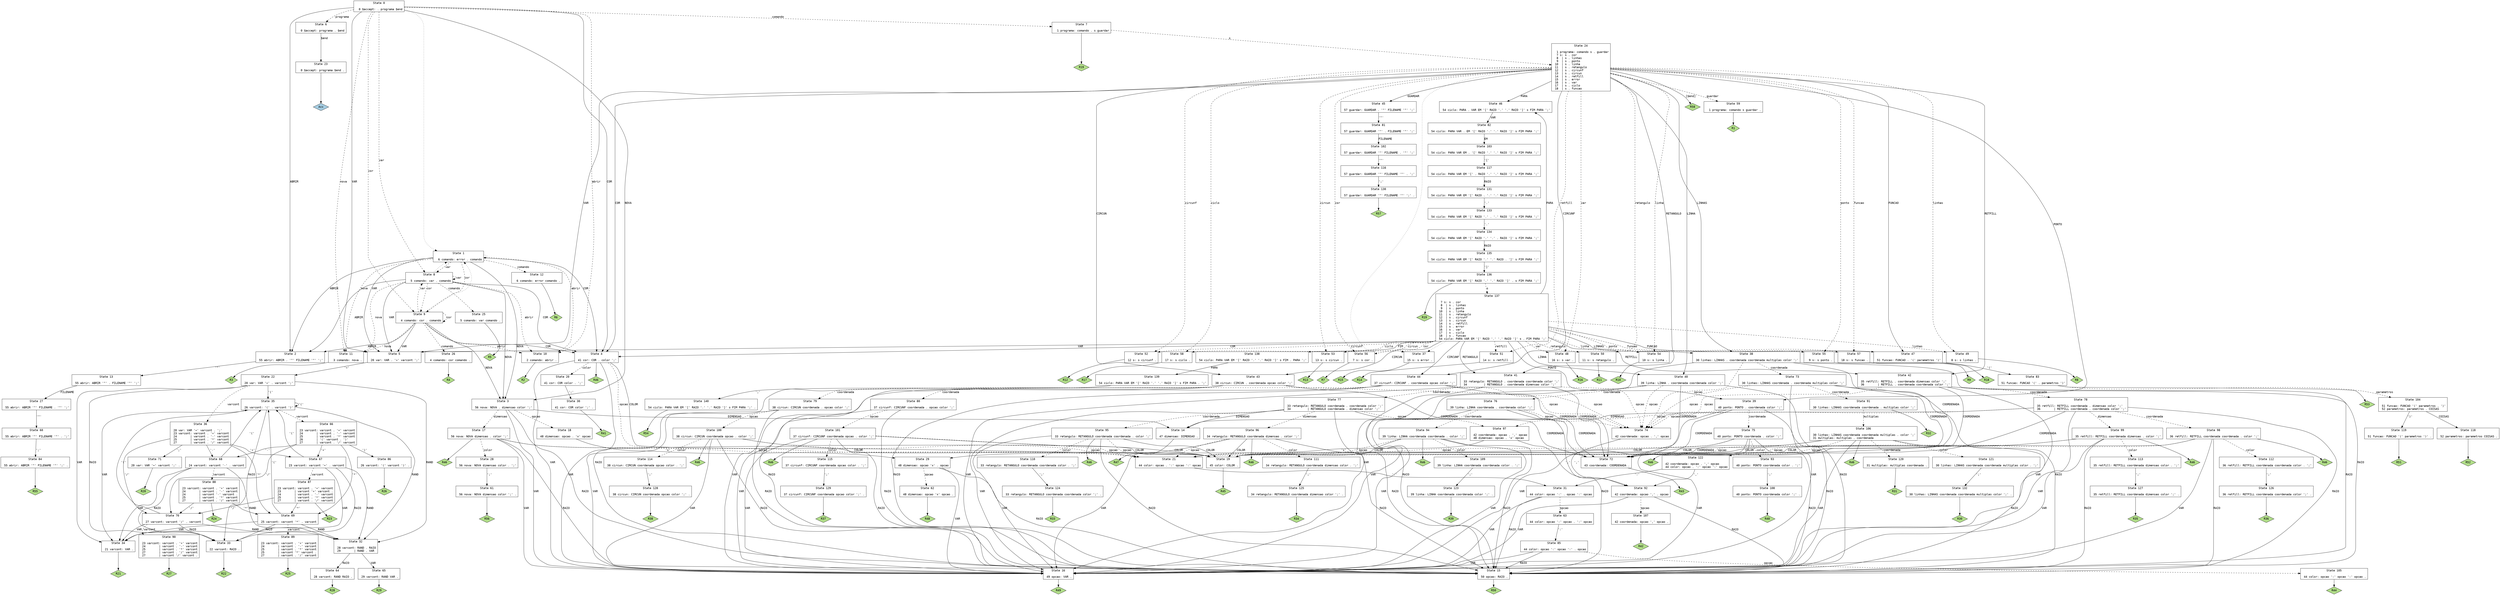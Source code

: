 // Generated by GNU Bison 3.0.2.
// Report bugs to <bug-bison@gnu.org>.
// Home page: <http://www.gnu.org/software/bison/>.

digraph "tp.y"
{
  node [fontname = courier, shape = box, colorscheme = paired6]
  edge [fontname = courier]

  0 [label="State 0\n\l  0 $accept: . programa $end\l"]
  0 -> 1 [style=dotted]
  0 -> 2 [style=solid label="ABRIR"]
  0 -> 3 [style=solid label="NOVA"]
  0 -> 4 [style=solid label="COR"]
  0 -> 5 [style=solid label="VAR"]
  0 -> 6 [style=dashed label="programa"]
  0 -> 7 [style=dashed label="comando"]
  0 -> 8 [style=dashed label="var"]
  0 -> 9 [style=dashed label="cor"]
  0 -> 10 [style=dashed label="abrir"]
  0 -> 11 [style=dashed label="nova"]
  1 [label="State 1\n\l  6 comando: error . comando\l"]
  1 -> 1 [style=dotted]
  1 -> 2 [style=solid label="ABRIR"]
  1 -> 3 [style=solid label="NOVA"]
  1 -> 4 [style=solid label="COR"]
  1 -> 5 [style=solid label="VAR"]
  1 -> 12 [style=dashed label="comando"]
  1 -> 8 [style=dashed label="var"]
  1 -> 9 [style=dashed label="cor"]
  1 -> 10 [style=dashed label="abrir"]
  1 -> 11 [style=dashed label="nova"]
  2 [label="State 2\n\l 55 abrir: ABRIR . '\"' FILENAME '\"' ';'\l"]
  2 -> 13 [style=solid label="'\"'"]
  3 [label="State 3\n\l 56 nova: NOVA . dimensao color ';'\l"]
  3 -> 14 [style=solid label="DIMENSAO"]
  3 -> 15 [style=solid label="RAIO"]
  3 -> 16 [style=solid label="VAR"]
  3 -> 17 [style=dashed label="dimensao"]
  3 -> 18 [style=dashed label="opcao"]
  4 [label="State 4\n\l 41 cor: COR . color ';'\l"]
  4 -> 19 [style=solid label="COLOR"]
  4 -> 15 [style=solid label="RAIO"]
  4 -> 16 [style=solid label="VAR"]
  4 -> 20 [style=dashed label="color"]
  4 -> 21 [style=dashed label="opcao"]
  4 -> "4R46" [style=solid]
 "4R46" [label="R46", fillcolor=3, shape=diamond, style=filled]
  5 [label="State 5\n\l 20 var: VAR . '=' varcont ';'\l"]
  5 -> 22 [style=solid label="'='"]
  6 [label="State 6\n\l  0 $accept: programa . $end\l"]
  6 -> 23 [style=solid label="$end"]
  7 [label="State 7\n\l  1 programa: comando . s guardar\l"]
  7 -> 24 [style=dashed label="s"]
  7 -> "7R19" [style=solid]
 "7R19" [label="R19", fillcolor=3, shape=diamond, style=filled]
  8 [label="State 8\n\l  5 comando: var . comando\l"]
  8 -> 1 [style=dotted]
  8 -> 2 [style=solid label="ABRIR"]
  8 -> 3 [style=solid label="NOVA"]
  8 -> 4 [style=solid label="COR"]
  8 -> 5 [style=solid label="VAR"]
  8 -> 25 [style=dashed label="comando"]
  8 -> 8 [style=dashed label="var"]
  8 -> 9 [style=dashed label="cor"]
  8 -> 10 [style=dashed label="abrir"]
  8 -> 11 [style=dashed label="nova"]
  9 [label="State 9\n\l  4 comando: cor . comando\l"]
  9 -> 1 [style=dotted]
  9 -> 2 [style=solid label="ABRIR"]
  9 -> 3 [style=solid label="NOVA"]
  9 -> 4 [style=solid label="COR"]
  9 -> 5 [style=solid label="VAR"]
  9 -> 26 [style=dashed label="comando"]
  9 -> 8 [style=dashed label="var"]
  9 -> 9 [style=dashed label="cor"]
  9 -> 10 [style=dashed label="abrir"]
  9 -> 11 [style=dashed label="nova"]
  10 [label="State 10\n\l  2 comando: abrir .\l"]
  10 -> "10R2" [style=solid]
 "10R2" [label="R2", fillcolor=3, shape=diamond, style=filled]
  11 [label="State 11\n\l  3 comando: nova .\l"]
  11 -> "11R3" [style=solid]
 "11R3" [label="R3", fillcolor=3, shape=diamond, style=filled]
  12 [label="State 12\n\l  6 comando: error comando .\l"]
  12 -> "12R6" [style=solid]
 "12R6" [label="R6", fillcolor=3, shape=diamond, style=filled]
  13 [label="State 13\n\l 55 abrir: ABRIR '\"' . FILENAME '\"' ';'\l"]
  13 -> 27 [style=solid label="FILENAME"]
  14 [label="State 14\n\l 47 dimensao: DIMENSAO .\l"]
  14 -> "14R47" [style=solid]
 "14R47" [label="R47", fillcolor=3, shape=diamond, style=filled]
  15 [label="State 15\n\l 50 opcao: RAIO .\l"]
  15 -> "15R50" [style=solid]
 "15R50" [label="R50", fillcolor=3, shape=diamond, style=filled]
  16 [label="State 16\n\l 49 opcao: VAR .\l"]
  16 -> "16R49" [style=solid]
 "16R49" [label="R49", fillcolor=3, shape=diamond, style=filled]
  17 [label="State 17\n\l 56 nova: NOVA dimensao . color ';'\l"]
  17 -> 19 [style=solid label="COLOR"]
  17 -> 15 [style=solid label="RAIO"]
  17 -> 16 [style=solid label="VAR"]
  17 -> 28 [style=dashed label="color"]
  17 -> 21 [style=dashed label="opcao"]
  17 -> "17R46" [style=solid]
 "17R46" [label="R46", fillcolor=3, shape=diamond, style=filled]
  18 [label="State 18\n\l 48 dimensao: opcao . 'x' opcao\l"]
  18 -> 29 [style=solid label="'x'"]
  19 [label="State 19\n\l 45 color: COLOR .\l"]
  19 -> "19R45" [style=solid]
 "19R45" [label="R45", fillcolor=3, shape=diamond, style=filled]
  20 [label="State 20\n\l 41 cor: COR color . ';'\l"]
  20 -> 30 [style=solid label="';'"]
  21 [label="State 21\n\l 44 color: opcao . ':' opcao ':' opcao\l"]
  21 -> 31 [style=solid label="':'"]
  22 [label="State 22\n\l 20 var: VAR '=' . varcont ';'\l"]
  22 -> 32 [style=solid label="RAND"]
  22 -> 33 [style=solid label="RAIO"]
  22 -> 34 [style=solid label="VAR"]
  22 -> 35 [style=solid label="'('"]
  22 -> 36 [style=dashed label="varcont"]
  23 [label="State 23\n\l  0 $accept: programa $end .\l"]
  23 -> "23R0" [style=solid]
 "23R0" [label="Acc", fillcolor=1, shape=diamond, style=filled]
  24 [label="State 24\n\l  1 programa: comando s . guardar\l  7 s: s . cor\l  8  | s . linhas\l  9  | s . ponto\l 10  | s . linha\l 11  | s . retangulo\l 12  | s . circunf\l 13  | s . circun\l 14  | s . retfill\l 15  | s . error\l 16  | s . var\l 17  | s . ciclo\l 18  | s . funcao\l"]
  24 -> 37 [style=dotted]
  24 -> 38 [style=solid label="LINHAS"]
  24 -> 39 [style=solid label="PONTO"]
  24 -> 40 [style=solid label="LINHA"]
  24 -> 41 [style=solid label="RETANGULO"]
  24 -> 42 [style=solid label="RETFILL"]
  24 -> 43 [style=solid label="CIRCUN"]
  24 -> 44 [style=solid label="CIRCUNF"]
  24 -> 45 [style=solid label="GUARDAR"]
  24 -> 4 [style=solid label="COR"]
  24 -> 46 [style=solid label="PARA"]
  24 -> 47 [style=solid label="FUNCAO"]
  24 -> 5 [style=solid label="VAR"]
  24 -> 48 [style=dashed label="var"]
  24 -> 49 [style=dashed label="linhas"]
  24 -> 50 [style=dashed label="retangulo"]
  24 -> 51 [style=dashed label="retfill"]
  24 -> 52 [style=dashed label="circunf"]
  24 -> 53 [style=dashed label="circun"]
  24 -> 54 [style=dashed label="linha"]
  24 -> 55 [style=dashed label="ponto"]
  24 -> 56 [style=dashed label="cor"]
  24 -> 57 [style=dashed label="funcao"]
  24 -> 58 [style=dashed label="ciclo"]
  24 -> 59 [style=dashed label="guardar"]
  24 -> "24R58" [label="[$end]", style=solid]
 "24R58" [label="R58", fillcolor=3, shape=diamond, style=filled]
  25 [label="State 25\n\l  5 comando: var comando .\l"]
  25 -> "25R5" [style=solid]
 "25R5" [label="R5", fillcolor=3, shape=diamond, style=filled]
  26 [label="State 26\n\l  4 comando: cor comando .\l"]
  26 -> "26R4" [style=solid]
 "26R4" [label="R4", fillcolor=3, shape=diamond, style=filled]
  27 [label="State 27\n\l 55 abrir: ABRIR '\"' FILENAME . '\"' ';'\l"]
  27 -> 60 [style=solid label="'\"'"]
  28 [label="State 28\n\l 56 nova: NOVA dimensao color . ';'\l"]
  28 -> 61 [style=solid label="';'"]
  29 [label="State 29\n\l 48 dimensao: opcao 'x' . opcao\l"]
  29 -> 15 [style=solid label="RAIO"]
  29 -> 16 [style=solid label="VAR"]
  29 -> 62 [style=dashed label="opcao"]
  30 [label="State 30\n\l 41 cor: COR color ';' .\l"]
  30 -> "30R41" [style=solid]
 "30R41" [label="R41", fillcolor=3, shape=diamond, style=filled]
  31 [label="State 31\n\l 44 color: opcao ':' . opcao ':' opcao\l"]
  31 -> 15 [style=solid label="RAIO"]
  31 -> 16 [style=solid label="VAR"]
  31 -> 63 [style=dashed label="opcao"]
  32 [label="State 32\n\l 28 varcont: RAND . RAIO\l 29        | RAND . VAR\l"]
  32 -> 64 [style=solid label="RAIO"]
  32 -> 65 [style=solid label="VAR"]
  33 [label="State 33\n\l 22 varcont: RAIO .\l"]
  33 -> "33R22" [style=solid]
 "33R22" [label="R22", fillcolor=3, shape=diamond, style=filled]
  34 [label="State 34\n\l 21 varcont: VAR .\l"]
  34 -> "34R21" [style=solid]
 "34R21" [label="R21", fillcolor=3, shape=diamond, style=filled]
  35 [label="State 35\n\l 26 varcont: '(' . varcont ')'\l"]
  35 -> 32 [style=solid label="RAND"]
  35 -> 33 [style=solid label="RAIO"]
  35 -> 34 [style=solid label="VAR"]
  35 -> 35 [style=solid label="'('"]
  35 -> 66 [style=dashed label="varcont"]
  36 [label="State 36\n\l 20 var: VAR '=' varcont . ';'\l 23 varcont: varcont . '+' varcont\l 24        | varcont . '-' varcont\l 25        | varcont . '*' varcont\l 27        | varcont . '/' varcont\l"]
  36 -> 67 [style=solid label="'+'"]
  36 -> 68 [style=solid label="'-'"]
  36 -> 69 [style=solid label="'*'"]
  36 -> 70 [style=solid label="'/'"]
  36 -> 71 [style=solid label="';'"]
  37 [label="State 37\n\l 15 s: s error .\l"]
  37 -> "37R15" [style=solid]
 "37R15" [label="R15", fillcolor=3, shape=diamond, style=filled]
  38 [label="State 38\n\l 30 linhas: LINHAS . coordenada coordenada multiplas color ';'\l"]
  38 -> 72 [style=solid label="COORDENADA"]
  38 -> 15 [style=solid label="RAIO"]
  38 -> 16 [style=solid label="VAR"]
  38 -> 73 [style=dashed label="coordenada"]
  38 -> 74 [style=dashed label="opcao"]
  39 [label="State 39\n\l 40 ponto: PONTO . coordenada color ';'\l"]
  39 -> 72 [style=solid label="COORDENADA"]
  39 -> 15 [style=solid label="RAIO"]
  39 -> 16 [style=solid label="VAR"]
  39 -> 75 [style=dashed label="coordenada"]
  39 -> 74 [style=dashed label="opcao"]
  40 [label="State 40\n\l 39 linha: LINHA . coordenada coordenada color ';'\l"]
  40 -> 72 [style=solid label="COORDENADA"]
  40 -> 15 [style=solid label="RAIO"]
  40 -> 16 [style=solid label="VAR"]
  40 -> 76 [style=dashed label="coordenada"]
  40 -> 74 [style=dashed label="opcao"]
  41 [label="State 41\n\l 33 retangulo: RETANGULO . coordenada coordenada color ';'\l 34          | RETANGULO . coordenada dimensao color ';'\l"]
  41 -> 72 [style=solid label="COORDENADA"]
  41 -> 15 [style=solid label="RAIO"]
  41 -> 16 [style=solid label="VAR"]
  41 -> 77 [style=dashed label="coordenada"]
  41 -> 74 [style=dashed label="opcao"]
  42 [label="State 42\n\l 35 retfill: RETFILL . coordenada dimensao color ';'\l 36        | RETFILL . coordenada coordenada color ';'\l"]
  42 -> 72 [style=solid label="COORDENADA"]
  42 -> 15 [style=solid label="RAIO"]
  42 -> 16 [style=solid label="VAR"]
  42 -> 78 [style=dashed label="coordenada"]
  42 -> 74 [style=dashed label="opcao"]
  43 [label="State 43\n\l 38 circun: CIRCUN . coordenada opcao color ';'\l"]
  43 -> 72 [style=solid label="COORDENADA"]
  43 -> 15 [style=solid label="RAIO"]
  43 -> 16 [style=solid label="VAR"]
  43 -> 79 [style=dashed label="coordenada"]
  43 -> 74 [style=dashed label="opcao"]
  44 [label="State 44\n\l 37 circunf: CIRCUNF . coordenada opcao color ';'\l"]
  44 -> 72 [style=solid label="COORDENADA"]
  44 -> 15 [style=solid label="RAIO"]
  44 -> 16 [style=solid label="VAR"]
  44 -> 80 [style=dashed label="coordenada"]
  44 -> 74 [style=dashed label="opcao"]
  45 [label="State 45\n\l 57 guardar: GUARDAR . '\"' FILENAME '\"' ';'\l"]
  45 -> 81 [style=solid label="'\"'"]
  46 [label="State 46\n\l 54 ciclo: PARA . VAR EM '[' RAIO '.' '.' RAIO ']' s FIM PARA ';'\l"]
  46 -> 82 [style=solid label="VAR"]
  47 [label="State 47\n\l 51 funcao: FUNCAO . '(' parametros ')'\l"]
  47 -> 83 [style=solid label="'('"]
  48 [label="State 48\n\l 16 s: s var .\l"]
  48 -> "48R16" [style=solid]
 "48R16" [label="R16", fillcolor=3, shape=diamond, style=filled]
  49 [label="State 49\n\l  8 s: s linhas .\l"]
  49 -> "49R8" [style=solid]
 "49R8" [label="R8", fillcolor=3, shape=diamond, style=filled]
  50 [label="State 50\n\l 11 s: s retangulo .\l"]
  50 -> "50R11" [style=solid]
 "50R11" [label="R11", fillcolor=3, shape=diamond, style=filled]
  51 [label="State 51\n\l 14 s: s retfill .\l"]
  51 -> "51R14" [style=solid]
 "51R14" [label="R14", fillcolor=3, shape=diamond, style=filled]
  52 [label="State 52\n\l 12 s: s circunf .\l"]
  52 -> "52R12" [style=solid]
 "52R12" [label="R12", fillcolor=3, shape=diamond, style=filled]
  53 [label="State 53\n\l 13 s: s circun .\l"]
  53 -> "53R13" [style=solid]
 "53R13" [label="R13", fillcolor=3, shape=diamond, style=filled]
  54 [label="State 54\n\l 10 s: s linha .\l"]
  54 -> "54R10" [style=solid]
 "54R10" [label="R10", fillcolor=3, shape=diamond, style=filled]
  55 [label="State 55\n\l  9 s: s ponto .\l"]
  55 -> "55R9" [style=solid]
 "55R9" [label="R9", fillcolor=3, shape=diamond, style=filled]
  56 [label="State 56\n\l  7 s: s cor .\l"]
  56 -> "56R7" [style=solid]
 "56R7" [label="R7", fillcolor=3, shape=diamond, style=filled]
  57 [label="State 57\n\l 18 s: s funcao .\l"]
  57 -> "57R18" [style=solid]
 "57R18" [label="R18", fillcolor=3, shape=diamond, style=filled]
  58 [label="State 58\n\l 17 s: s ciclo .\l"]
  58 -> "58R17" [style=solid]
 "58R17" [label="R17", fillcolor=3, shape=diamond, style=filled]
  59 [label="State 59\n\l  1 programa: comando s guardar .\l"]
  59 -> "59R1" [style=solid]
 "59R1" [label="R1", fillcolor=3, shape=diamond, style=filled]
  60 [label="State 60\n\l 55 abrir: ABRIR '\"' FILENAME '\"' . ';'\l"]
  60 -> 84 [style=solid label="';'"]
  61 [label="State 61\n\l 56 nova: NOVA dimensao color ';' .\l"]
  61 -> "61R56" [style=solid]
 "61R56" [label="R56", fillcolor=3, shape=diamond, style=filled]
  62 [label="State 62\n\l 48 dimensao: opcao 'x' opcao .\l"]
  62 -> "62R48" [style=solid]
 "62R48" [label="R48", fillcolor=3, shape=diamond, style=filled]
  63 [label="State 63\n\l 44 color: opcao ':' opcao . ':' opcao\l"]
  63 -> 85 [style=solid label="':'"]
  64 [label="State 64\n\l 28 varcont: RAND RAIO .\l"]
  64 -> "64R28" [style=solid]
 "64R28" [label="R28", fillcolor=3, shape=diamond, style=filled]
  65 [label="State 65\n\l 29 varcont: RAND VAR .\l"]
  65 -> "65R29" [style=solid]
 "65R29" [label="R29", fillcolor=3, shape=diamond, style=filled]
  66 [label="State 66\n\l 23 varcont: varcont . '+' varcont\l 24        | varcont . '-' varcont\l 25        | varcont . '*' varcont\l 26        | '(' varcont . ')'\l 27        | varcont . '/' varcont\l"]
  66 -> 67 [style=solid label="'+'"]
  66 -> 68 [style=solid label="'-'"]
  66 -> 69 [style=solid label="'*'"]
  66 -> 70 [style=solid label="'/'"]
  66 -> 86 [style=solid label="')'"]
  67 [label="State 67\n\l 23 varcont: varcont '+' . varcont\l"]
  67 -> 32 [style=solid label="RAND"]
  67 -> 33 [style=solid label="RAIO"]
  67 -> 34 [style=solid label="VAR"]
  67 -> 35 [style=solid label="'('"]
  67 -> 87 [style=dashed label="varcont"]
  68 [label="State 68\n\l 24 varcont: varcont '-' . varcont\l"]
  68 -> 32 [style=solid label="RAND"]
  68 -> 33 [style=solid label="RAIO"]
  68 -> 34 [style=solid label="VAR"]
  68 -> 35 [style=solid label="'('"]
  68 -> 88 [style=dashed label="varcont"]
  69 [label="State 69\n\l 25 varcont: varcont '*' . varcont\l"]
  69 -> 32 [style=solid label="RAND"]
  69 -> 33 [style=solid label="RAIO"]
  69 -> 34 [style=solid label="VAR"]
  69 -> 35 [style=solid label="'('"]
  69 -> 89 [style=dashed label="varcont"]
  70 [label="State 70\n\l 27 varcont: varcont '/' . varcont\l"]
  70 -> 32 [style=solid label="RAND"]
  70 -> 33 [style=solid label="RAIO"]
  70 -> 34 [style=solid label="VAR"]
  70 -> 35 [style=solid label="'('"]
  70 -> 90 [style=dashed label="varcont"]
  71 [label="State 71\n\l 20 var: VAR '=' varcont ';' .\l"]
  71 -> "71R20" [style=solid]
 "71R20" [label="R20", fillcolor=3, shape=diamond, style=filled]
  72 [label="State 72\n\l 43 coordenada: COORDENADA .\l"]
  72 -> "72R43" [style=solid]
 "72R43" [label="R43", fillcolor=3, shape=diamond, style=filled]
  73 [label="State 73\n\l 30 linhas: LINHAS coordenada . coordenada multiplas color ';'\l"]
  73 -> 72 [style=solid label="COORDENADA"]
  73 -> 15 [style=solid label="RAIO"]
  73 -> 16 [style=solid label="VAR"]
  73 -> 91 [style=dashed label="coordenada"]
  73 -> 74 [style=dashed label="opcao"]
  74 [label="State 74\n\l 42 coordenada: opcao . ',' opcao\l"]
  74 -> 92 [style=solid label="','"]
  75 [label="State 75\n\l 40 ponto: PONTO coordenada . color ';'\l"]
  75 -> 19 [style=solid label="COLOR"]
  75 -> 15 [style=solid label="RAIO"]
  75 -> 16 [style=solid label="VAR"]
  75 -> 93 [style=dashed label="color"]
  75 -> 21 [style=dashed label="opcao"]
  75 -> "75R46" [style=solid]
 "75R46" [label="R46", fillcolor=3, shape=diamond, style=filled]
  76 [label="State 76\n\l 39 linha: LINHA coordenada . coordenada color ';'\l"]
  76 -> 72 [style=solid label="COORDENADA"]
  76 -> 15 [style=solid label="RAIO"]
  76 -> 16 [style=solid label="VAR"]
  76 -> 94 [style=dashed label="coordenada"]
  76 -> 74 [style=dashed label="opcao"]
  77 [label="State 77\n\l 33 retangulo: RETANGULO coordenada . coordenada color ';'\l 34          | RETANGULO coordenada . dimensao color ';'\l"]
  77 -> 14 [style=solid label="DIMENSAO"]
  77 -> 72 [style=solid label="COORDENADA"]
  77 -> 15 [style=solid label="RAIO"]
  77 -> 16 [style=solid label="VAR"]
  77 -> 95 [style=dashed label="coordenada"]
  77 -> 96 [style=dashed label="dimensao"]
  77 -> 97 [style=dashed label="opcao"]
  78 [label="State 78\n\l 35 retfill: RETFILL coordenada . dimensao color ';'\l 36        | RETFILL coordenada . coordenada color ';'\l"]
  78 -> 14 [style=solid label="DIMENSAO"]
  78 -> 72 [style=solid label="COORDENADA"]
  78 -> 15 [style=solid label="RAIO"]
  78 -> 16 [style=solid label="VAR"]
  78 -> 98 [style=dashed label="coordenada"]
  78 -> 99 [style=dashed label="dimensao"]
  78 -> 97 [style=dashed label="opcao"]
  79 [label="State 79\n\l 38 circun: CIRCUN coordenada . opcao color ';'\l"]
  79 -> 15 [style=solid label="RAIO"]
  79 -> 16 [style=solid label="VAR"]
  79 -> 100 [style=dashed label="opcao"]
  80 [label="State 80\n\l 37 circunf: CIRCUNF coordenada . opcao color ';'\l"]
  80 -> 15 [style=solid label="RAIO"]
  80 -> 16 [style=solid label="VAR"]
  80 -> 101 [style=dashed label="opcao"]
  81 [label="State 81\n\l 57 guardar: GUARDAR '\"' . FILENAME '\"' ';'\l"]
  81 -> 102 [style=solid label="FILENAME"]
  82 [label="State 82\n\l 54 ciclo: PARA VAR . EM '[' RAIO '.' '.' RAIO ']' s FIM PARA ';'\l"]
  82 -> 103 [style=solid label="EM"]
  83 [label="State 83\n\l 51 funcao: FUNCAO '(' . parametros ')'\l"]
  83 -> 104 [style=dashed label="parametros"]
  83 -> "83R53" [style=solid]
 "83R53" [label="R53", fillcolor=3, shape=diamond, style=filled]
  84 [label="State 84\n\l 55 abrir: ABRIR '\"' FILENAME '\"' ';' .\l"]
  84 -> "84R55" [style=solid]
 "84R55" [label="R55", fillcolor=3, shape=diamond, style=filled]
  85 [label="State 85\n\l 44 color: opcao ':' opcao ':' . opcao\l"]
  85 -> 15 [style=solid label="RAIO"]
  85 -> 16 [style=solid label="VAR"]
  85 -> 105 [style=dashed label="opcao"]
  86 [label="State 86\n\l 26 varcont: '(' varcont ')' .\l"]
  86 -> "86R26" [style=solid]
 "86R26" [label="R26", fillcolor=3, shape=diamond, style=filled]
  87 [label="State 87\n\l 23 varcont: varcont . '+' varcont\l 23        | varcont '+' varcont .\l 24        | varcont . '-' varcont\l 25        | varcont . '*' varcont\l 27        | varcont . '/' varcont\l"]
  87 -> 69 [style=solid label="'*'"]
  87 -> 70 [style=solid label="'/'"]
  87 -> "87R23" [style=solid]
 "87R23" [label="R23", fillcolor=3, shape=diamond, style=filled]
  88 [label="State 88\n\l 23 varcont: varcont . '+' varcont\l 24        | varcont . '-' varcont\l 24        | varcont '-' varcont .\l 25        | varcont . '*' varcont\l 27        | varcont . '/' varcont\l"]
  88 -> 69 [style=solid label="'*'"]
  88 -> 70 [style=solid label="'/'"]
  88 -> "88R24" [style=solid]
 "88R24" [label="R24", fillcolor=3, shape=diamond, style=filled]
  89 [label="State 89\n\l 23 varcont: varcont . '+' varcont\l 24        | varcont . '-' varcont\l 25        | varcont . '*' varcont\l 25        | varcont '*' varcont .\l 27        | varcont . '/' varcont\l"]
  89 -> "89R25" [style=solid]
 "89R25" [label="R25", fillcolor=3, shape=diamond, style=filled]
  90 [label="State 90\n\l 23 varcont: varcont . '+' varcont\l 24        | varcont . '-' varcont\l 25        | varcont . '*' varcont\l 27        | varcont . '/' varcont\l 27        | varcont '/' varcont .\l"]
  90 -> "90R27" [style=solid]
 "90R27" [label="R27", fillcolor=3, shape=diamond, style=filled]
  91 [label="State 91\n\l 30 linhas: LINHAS coordenada coordenada . multiplas color ';'\l"]
  91 -> 106 [style=dashed label="multiplas"]
  91 -> "91R32" [style=solid]
 "91R32" [label="R32", fillcolor=3, shape=diamond, style=filled]
  92 [label="State 92\n\l 42 coordenada: opcao ',' . opcao\l"]
  92 -> 15 [style=solid label="RAIO"]
  92 -> 16 [style=solid label="VAR"]
  92 -> 107 [style=dashed label="opcao"]
  93 [label="State 93\n\l 40 ponto: PONTO coordenada color . ';'\l"]
  93 -> 108 [style=solid label="';'"]
  94 [label="State 94\n\l 39 linha: LINHA coordenada coordenada . color ';'\l"]
  94 -> 19 [style=solid label="COLOR"]
  94 -> 15 [style=solid label="RAIO"]
  94 -> 16 [style=solid label="VAR"]
  94 -> 109 [style=dashed label="color"]
  94 -> 21 [style=dashed label="opcao"]
  94 -> "94R46" [style=solid]
 "94R46" [label="R46", fillcolor=3, shape=diamond, style=filled]
  95 [label="State 95\n\l 33 retangulo: RETANGULO coordenada coordenada . color ';'\l"]
  95 -> 19 [style=solid label="COLOR"]
  95 -> 15 [style=solid label="RAIO"]
  95 -> 16 [style=solid label="VAR"]
  95 -> 110 [style=dashed label="color"]
  95 -> 21 [style=dashed label="opcao"]
  95 -> "95R46" [style=solid]
 "95R46" [label="R46", fillcolor=3, shape=diamond, style=filled]
  96 [label="State 96\n\l 34 retangulo: RETANGULO coordenada dimensao . color ';'\l"]
  96 -> 19 [style=solid label="COLOR"]
  96 -> 15 [style=solid label="RAIO"]
  96 -> 16 [style=solid label="VAR"]
  96 -> 111 [style=dashed label="color"]
  96 -> 21 [style=dashed label="opcao"]
  96 -> "96R46" [style=solid]
 "96R46" [label="R46", fillcolor=3, shape=diamond, style=filled]
  97 [label="State 97\n\l 42 coordenada: opcao . ',' opcao\l 48 dimensao: opcao . 'x' opcao\l"]
  97 -> 92 [style=solid label="','"]
  97 -> 29 [style=solid label="'x'"]
  98 [label="State 98\n\l 36 retfill: RETFILL coordenada coordenada . color ';'\l"]
  98 -> 19 [style=solid label="COLOR"]
  98 -> 15 [style=solid label="RAIO"]
  98 -> 16 [style=solid label="VAR"]
  98 -> 112 [style=dashed label="color"]
  98 -> 21 [style=dashed label="opcao"]
  98 -> "98R46" [style=solid]
 "98R46" [label="R46", fillcolor=3, shape=diamond, style=filled]
  99 [label="State 99\n\l 35 retfill: RETFILL coordenada dimensao . color ';'\l"]
  99 -> 19 [style=solid label="COLOR"]
  99 -> 15 [style=solid label="RAIO"]
  99 -> 16 [style=solid label="VAR"]
  99 -> 113 [style=dashed label="color"]
  99 -> 21 [style=dashed label="opcao"]
  99 -> "99R46" [style=solid]
 "99R46" [label="R46", fillcolor=3, shape=diamond, style=filled]
  100 [label="State 100\n\l 38 circun: CIRCUN coordenada opcao . color ';'\l"]
  100 -> 19 [style=solid label="COLOR"]
  100 -> 15 [style=solid label="RAIO"]
  100 -> 16 [style=solid label="VAR"]
  100 -> 114 [style=dashed label="color"]
  100 -> 21 [style=dashed label="opcao"]
  100 -> "100R46" [style=solid]
 "100R46" [label="R46", fillcolor=3, shape=diamond, style=filled]
  101 [label="State 101\n\l 37 circunf: CIRCUNF coordenada opcao . color ';'\l"]
  101 -> 19 [style=solid label="COLOR"]
  101 -> 15 [style=solid label="RAIO"]
  101 -> 16 [style=solid label="VAR"]
  101 -> 115 [style=dashed label="color"]
  101 -> 21 [style=dashed label="opcao"]
  101 -> "101R46" [style=solid]
 "101R46" [label="R46", fillcolor=3, shape=diamond, style=filled]
  102 [label="State 102\n\l 57 guardar: GUARDAR '\"' FILENAME . '\"' ';'\l"]
  102 -> 116 [style=solid label="'\"'"]
  103 [label="State 103\n\l 54 ciclo: PARA VAR EM . '[' RAIO '.' '.' RAIO ']' s FIM PARA ';'\l"]
  103 -> 117 [style=solid label="'['"]
  104 [label="State 104\n\l 51 funcao: FUNCAO '(' parametros . ')'\l 52 parametros: parametros . COISAS\l"]
  104 -> 118 [style=solid label="COISAS"]
  104 -> 119 [style=solid label="')'"]
  105 [label="State 105\n\l 44 color: opcao ':' opcao ':' opcao .\l"]
  105 -> "105R44" [style=solid]
 "105R44" [label="R44", fillcolor=3, shape=diamond, style=filled]
  106 [label="State 106\n\l 30 linhas: LINHAS coordenada coordenada multiplas . color ';'\l 31 multiplas: multiplas . coordenada\l"]
  106 -> 72 [style=solid label="COORDENADA"]
  106 -> 19 [style=solid label="COLOR"]
  106 -> 15 [style=solid label="RAIO"]
  106 -> 16 [style=solid label="VAR"]
  106 -> 120 [style=dashed label="coordenada"]
  106 -> 121 [style=dashed label="color"]
  106 -> 122 [style=dashed label="opcao"]
  106 -> "106R46" [style=solid]
 "106R46" [label="R46", fillcolor=3, shape=diamond, style=filled]
  107 [label="State 107\n\l 42 coordenada: opcao ',' opcao .\l"]
  107 -> "107R42" [style=solid]
 "107R42" [label="R42", fillcolor=3, shape=diamond, style=filled]
  108 [label="State 108\n\l 40 ponto: PONTO coordenada color ';' .\l"]
  108 -> "108R40" [style=solid]
 "108R40" [label="R40", fillcolor=3, shape=diamond, style=filled]
  109 [label="State 109\n\l 39 linha: LINHA coordenada coordenada color . ';'\l"]
  109 -> 123 [style=solid label="';'"]
  110 [label="State 110\n\l 33 retangulo: RETANGULO coordenada coordenada color . ';'\l"]
  110 -> 124 [style=solid label="';'"]
  111 [label="State 111\n\l 34 retangulo: RETANGULO coordenada dimensao color . ';'\l"]
  111 -> 125 [style=solid label="';'"]
  112 [label="State 112\n\l 36 retfill: RETFILL coordenada coordenada color . ';'\l"]
  112 -> 126 [style=solid label="';'"]
  113 [label="State 113\n\l 35 retfill: RETFILL coordenada dimensao color . ';'\l"]
  113 -> 127 [style=solid label="';'"]
  114 [label="State 114\n\l 38 circun: CIRCUN coordenada opcao color . ';'\l"]
  114 -> 128 [style=solid label="';'"]
  115 [label="State 115\n\l 37 circunf: CIRCUNF coordenada opcao color . ';'\l"]
  115 -> 129 [style=solid label="';'"]
  116 [label="State 116\n\l 57 guardar: GUARDAR '\"' FILENAME '\"' . ';'\l"]
  116 -> 130 [style=solid label="';'"]
  117 [label="State 117\n\l 54 ciclo: PARA VAR EM '[' . RAIO '.' '.' RAIO ']' s FIM PARA ';'\l"]
  117 -> 131 [style=solid label="RAIO"]
  118 [label="State 118\n\l 52 parametros: parametros COISAS .\l"]
  118 -> "118R52" [style=solid]
 "118R52" [label="R52", fillcolor=3, shape=diamond, style=filled]
  119 [label="State 119\n\l 51 funcao: FUNCAO '(' parametros ')' .\l"]
  119 -> "119R51" [style=solid]
 "119R51" [label="R51", fillcolor=3, shape=diamond, style=filled]
  120 [label="State 120\n\l 31 multiplas: multiplas coordenada .\l"]
  120 -> "120R31" [style=solid]
 "120R31" [label="R31", fillcolor=3, shape=diamond, style=filled]
  121 [label="State 121\n\l 30 linhas: LINHAS coordenada coordenada multiplas color . ';'\l"]
  121 -> 132 [style=solid label="';'"]
  122 [label="State 122\n\l 42 coordenada: opcao . ',' opcao\l 44 color: opcao . ':' opcao ':' opcao\l"]
  122 -> 92 [style=solid label="','"]
  122 -> 31 [style=solid label="':'"]
  123 [label="State 123\n\l 39 linha: LINHA coordenada coordenada color ';' .\l"]
  123 -> "123R39" [style=solid]
 "123R39" [label="R39", fillcolor=3, shape=diamond, style=filled]
  124 [label="State 124\n\l 33 retangulo: RETANGULO coordenada coordenada color ';' .\l"]
  124 -> "124R33" [style=solid]
 "124R33" [label="R33", fillcolor=3, shape=diamond, style=filled]
  125 [label="State 125\n\l 34 retangulo: RETANGULO coordenada dimensao color ';' .\l"]
  125 -> "125R34" [style=solid]
 "125R34" [label="R34", fillcolor=3, shape=diamond, style=filled]
  126 [label="State 126\n\l 36 retfill: RETFILL coordenada coordenada color ';' .\l"]
  126 -> "126R36" [style=solid]
 "126R36" [label="R36", fillcolor=3, shape=diamond, style=filled]
  127 [label="State 127\n\l 35 retfill: RETFILL coordenada dimensao color ';' .\l"]
  127 -> "127R35" [style=solid]
 "127R35" [label="R35", fillcolor=3, shape=diamond, style=filled]
  128 [label="State 128\n\l 38 circun: CIRCUN coordenada opcao color ';' .\l"]
  128 -> "128R38" [style=solid]
 "128R38" [label="R38", fillcolor=3, shape=diamond, style=filled]
  129 [label="State 129\n\l 37 circunf: CIRCUNF coordenada opcao color ';' .\l"]
  129 -> "129R37" [style=solid]
 "129R37" [label="R37", fillcolor=3, shape=diamond, style=filled]
  130 [label="State 130\n\l 57 guardar: GUARDAR '\"' FILENAME '\"' ';' .\l"]
  130 -> "130R57" [style=solid]
 "130R57" [label="R57", fillcolor=3, shape=diamond, style=filled]
  131 [label="State 131\n\l 54 ciclo: PARA VAR EM '[' RAIO . '.' '.' RAIO ']' s FIM PARA ';'\l"]
  131 -> 133 [style=solid label="'.'"]
  132 [label="State 132\n\l 30 linhas: LINHAS coordenada coordenada multiplas color ';' .\l"]
  132 -> "132R30" [style=solid]
 "132R30" [label="R30", fillcolor=3, shape=diamond, style=filled]
  133 [label="State 133\n\l 54 ciclo: PARA VAR EM '[' RAIO '.' . '.' RAIO ']' s FIM PARA ';'\l"]
  133 -> 134 [style=solid label="'.'"]
  134 [label="State 134\n\l 54 ciclo: PARA VAR EM '[' RAIO '.' '.' . RAIO ']' s FIM PARA ';'\l"]
  134 -> 135 [style=solid label="RAIO"]
  135 [label="State 135\n\l 54 ciclo: PARA VAR EM '[' RAIO '.' '.' RAIO . ']' s FIM PARA ';'\l"]
  135 -> 136 [style=solid label="']'"]
  136 [label="State 136\n\l 54 ciclo: PARA VAR EM '[' RAIO '.' '.' RAIO ']' . s FIM PARA ';'\l"]
  136 -> 137 [style=dashed label="s"]
  136 -> "136R19" [style=solid]
 "136R19" [label="R19", fillcolor=3, shape=diamond, style=filled]
  137 [label="State 137\n\l  7 s: s . cor\l  8  | s . linhas\l  9  | s . ponto\l 10  | s . linha\l 11  | s . retangulo\l 12  | s . circunf\l 13  | s . circun\l 14  | s . retfill\l 15  | s . error\l 16  | s . var\l 17  | s . ciclo\l 18  | s . funcao\l 54 ciclo: PARA VAR EM '[' RAIO '.' '.' RAIO ']' s . FIM PARA ';'\l"]
  137 -> 37 [style=dotted]
  137 -> 38 [style=solid label="LINHAS"]
  137 -> 39 [style=solid label="PONTO"]
  137 -> 40 [style=solid label="LINHA"]
  137 -> 41 [style=solid label="RETANGULO"]
  137 -> 42 [style=solid label="RETFILL"]
  137 -> 43 [style=solid label="CIRCUN"]
  137 -> 44 [style=solid label="CIRCUNF"]
  137 -> 138 [style=solid label="FIM"]
  137 -> 4 [style=solid label="COR"]
  137 -> 46 [style=solid label="PARA"]
  137 -> 47 [style=solid label="FUNCAO"]
  137 -> 5 [style=solid label="VAR"]
  137 -> 48 [style=dashed label="var"]
  137 -> 49 [style=dashed label="linhas"]
  137 -> 50 [style=dashed label="retangulo"]
  137 -> 51 [style=dashed label="retfill"]
  137 -> 52 [style=dashed label="circunf"]
  137 -> 53 [style=dashed label="circun"]
  137 -> 54 [style=dashed label="linha"]
  137 -> 55 [style=dashed label="ponto"]
  137 -> 56 [style=dashed label="cor"]
  137 -> 57 [style=dashed label="funcao"]
  137 -> 58 [style=dashed label="ciclo"]
  138 [label="State 138\n\l 54 ciclo: PARA VAR EM '[' RAIO '.' '.' RAIO ']' s FIM . PARA ';'\l"]
  138 -> 139 [style=solid label="PARA"]
  139 [label="State 139\n\l 54 ciclo: PARA VAR EM '[' RAIO '.' '.' RAIO ']' s FIM PARA . ';'\l"]
  139 -> 140 [style=solid label="';'"]
  140 [label="State 140\n\l 54 ciclo: PARA VAR EM '[' RAIO '.' '.' RAIO ']' s FIM PARA ';' .\l"]
  140 -> "140R54" [style=solid]
 "140R54" [label="R54", fillcolor=3, shape=diamond, style=filled]
}
